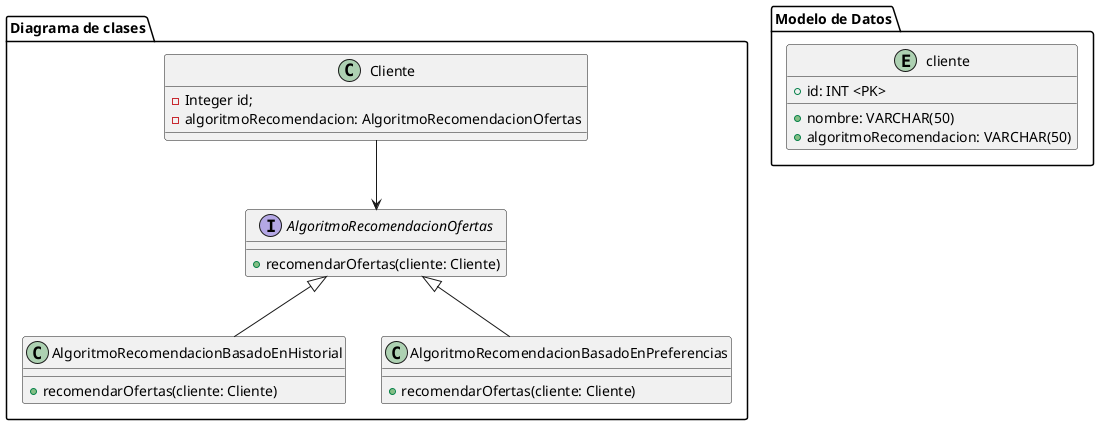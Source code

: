 @startuml
package "Diagrama de clases" {
    interface AlgoritmoRecomendacionOfertas {
        +recomendarOfertas(cliente: Cliente)
    }

    class AlgoritmoRecomendacionBasadoEnHistorial {
        +recomendarOfertas(cliente: Cliente)
    }

    class AlgoritmoRecomendacionBasadoEnPreferencias {
        +recomendarOfertas(cliente: Cliente)
    }

    AlgoritmoRecomendacionOfertas <|-- AlgoritmoRecomendacionBasadoEnHistorial
    AlgoritmoRecomendacionOfertas <|-- AlgoritmoRecomendacionBasadoEnPreferencias

    class Cliente {
        -Integer id;
        -algoritmoRecomendacion: AlgoritmoRecomendacionOfertas
    }

    Cliente --> AlgoritmoRecomendacionOfertas
}


package "Modelo de Datos" {
    entity "cliente" as cliente {
        +id: INT <PK>
        +nombre: VARCHAR(50)
        +algoritmoRecomendacion: VARCHAR(50)
    }

}
@enduml
